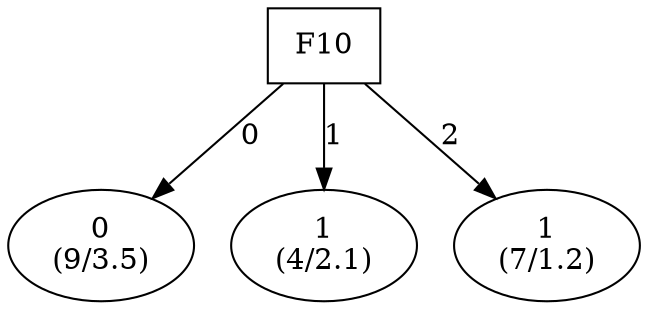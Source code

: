 digraph YaDT {
n0 [ shape=box, label="F10\n"]
n0 -> n1 [label="0"]
n1 [ shape=ellipse, label="0\n(9/3.5)"]
n0 -> n2 [label="1"]
n2 [ shape=ellipse, label="1\n(4/2.1)"]
n0 -> n3 [label="2"]
n3 [ shape=ellipse, label="1\n(7/1.2)"]
}
